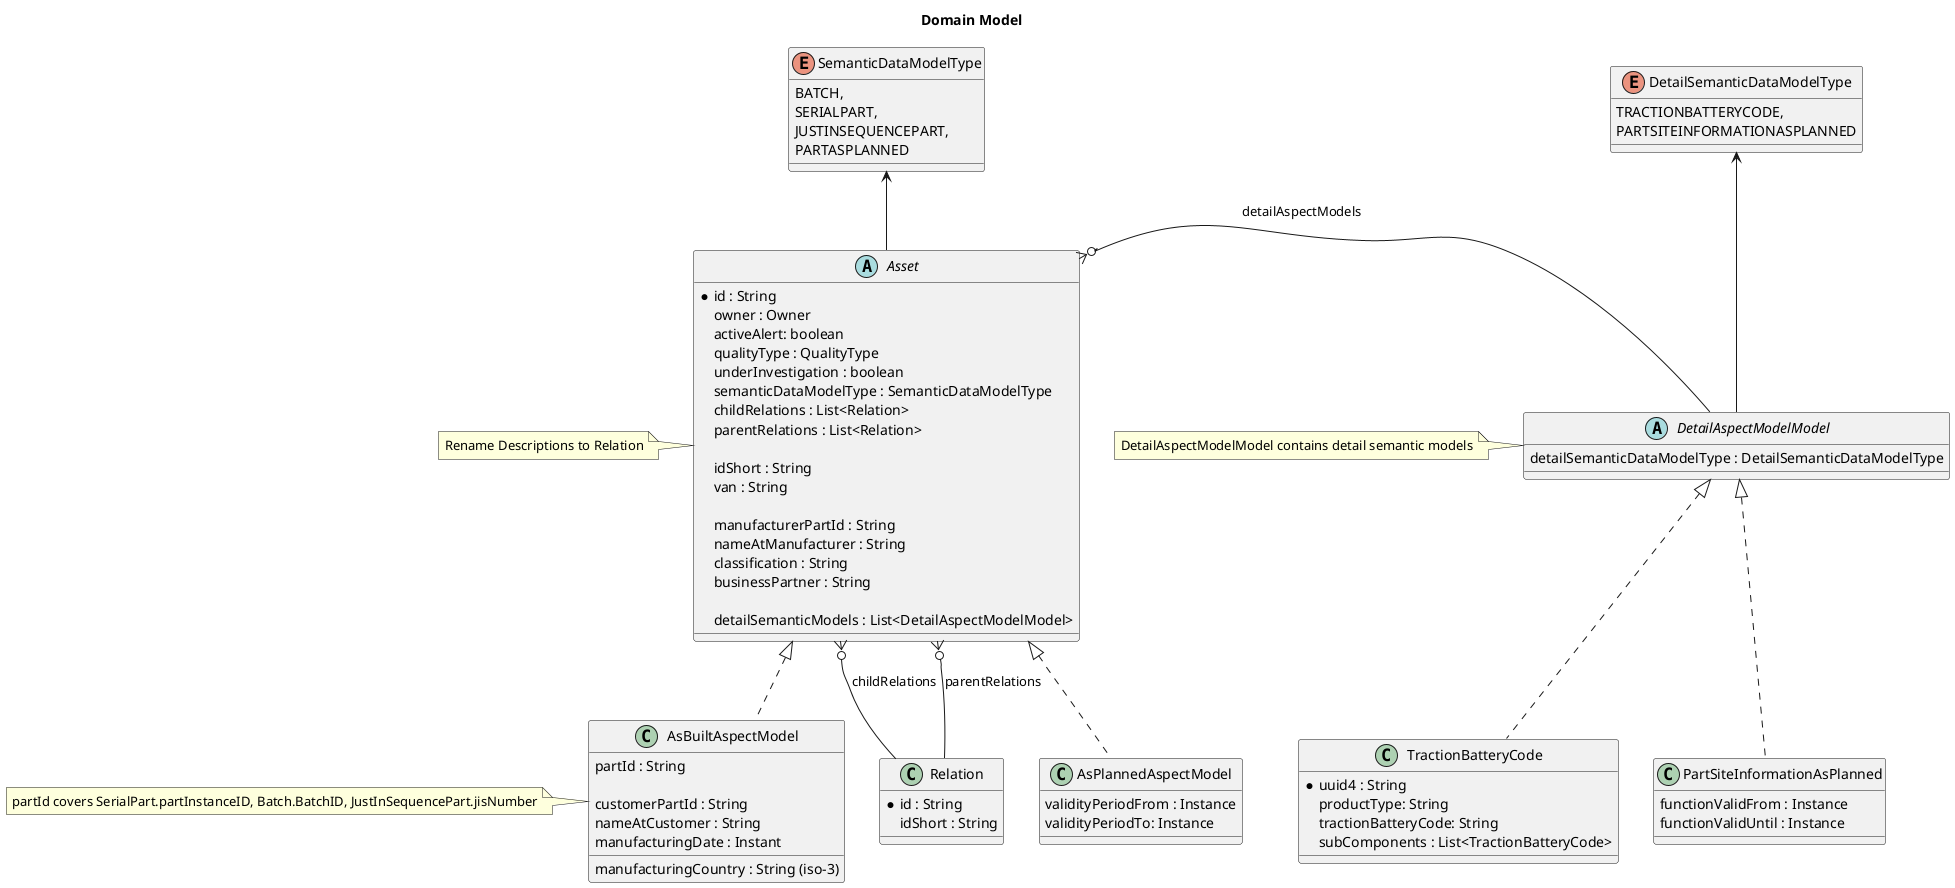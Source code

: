 @startuml

title: Domain Model


abstract Asset {
        *   id : String
        owner : Owner
        activeAlert: boolean
        qualityType : QualityType
        underInvestigation : boolean
        semanticDataModelType : SemanticDataModelType
        childRelations : List<Relation>
        parentRelations : List<Relation>

        idShort : String
        van : String

        manufacturerPartId : String /' partTypeInformation.manufacturerPartId '/
        nameAtManufacturer : String /' partTypeInformation.nameAtManufacturer '/
        classification : String /' partTypeInformation.classification '/
        businessPartner : String /' BusinessPartner '/

        detailSemanticModels : List<DetailAspectModelModel>
}

note left
    Rename Descriptions to Relation
end note


abstract DetailAspectModelModel {
    detailSemanticDataModelType : DetailSemanticDataModelType
}
note left
    DetailAspectModelModel contains detail semantic models
end note


class Relation {
       *   id : String
       idShort : String
}

enum SemanticDataModelType {
    BATCH,
    SERIALPART,
    JUSTINSEQUENCEPART,
    PARTASPLANNED
}


enum DetailSemanticDataModelType {
    TRACTIONBATTERYCODE,
    PARTSITEINFORMATIONASPLANNED
}

class AsBuiltAspectModel {
    partId : String /' BatchID ,  jisNumber , partInstanceID'/

    /' specific customer attribute for asBuilt '/
    customerPartId : String
    nameAtCustomer : String
    manufacturingCountry : String (iso-3)
    manufacturingDate : Instant
}

note left
    partId covers SerialPart.partInstanceID, Batch.BatchID, JustInSequencePart.jisNumber
end note

class TractionBatteryCode {
    * uuid4 : String /' UUID ID '/
    productType: String
    tractionBatteryCode: String
    subComponents : List<TractionBatteryCode>
}

class  AsPlannedAspectModel { /' PartAsPlanned '/
/'
    1.0.0
'/
    validityPeriodFrom : Instance
    validityPeriodTo: Instance
}

class PartSiteInformationAsPlanned {
/'
    1.0.0
    Currently this is not ready for implementing - there is no specification right now.
'/
    functionValidFrom : Instance
    functionValidUntil : Instance

}


SemanticDataModelType <-- Asset
DetailSemanticDataModelType <-- DetailAspectModelModel
Asset <|.. AsBuiltAspectModel
Asset <|.. AsPlannedAspectModel

Asset }o-- Relation : childRelations
Asset }o--  Relation : parentRelations
Asset }o- DetailAspectModelModel : detailAspectModels
DetailAspectModelModel  <|.. TractionBatteryCode
DetailAspectModelModel  <|..  PartSiteInformationAsPlanned
@enduml
